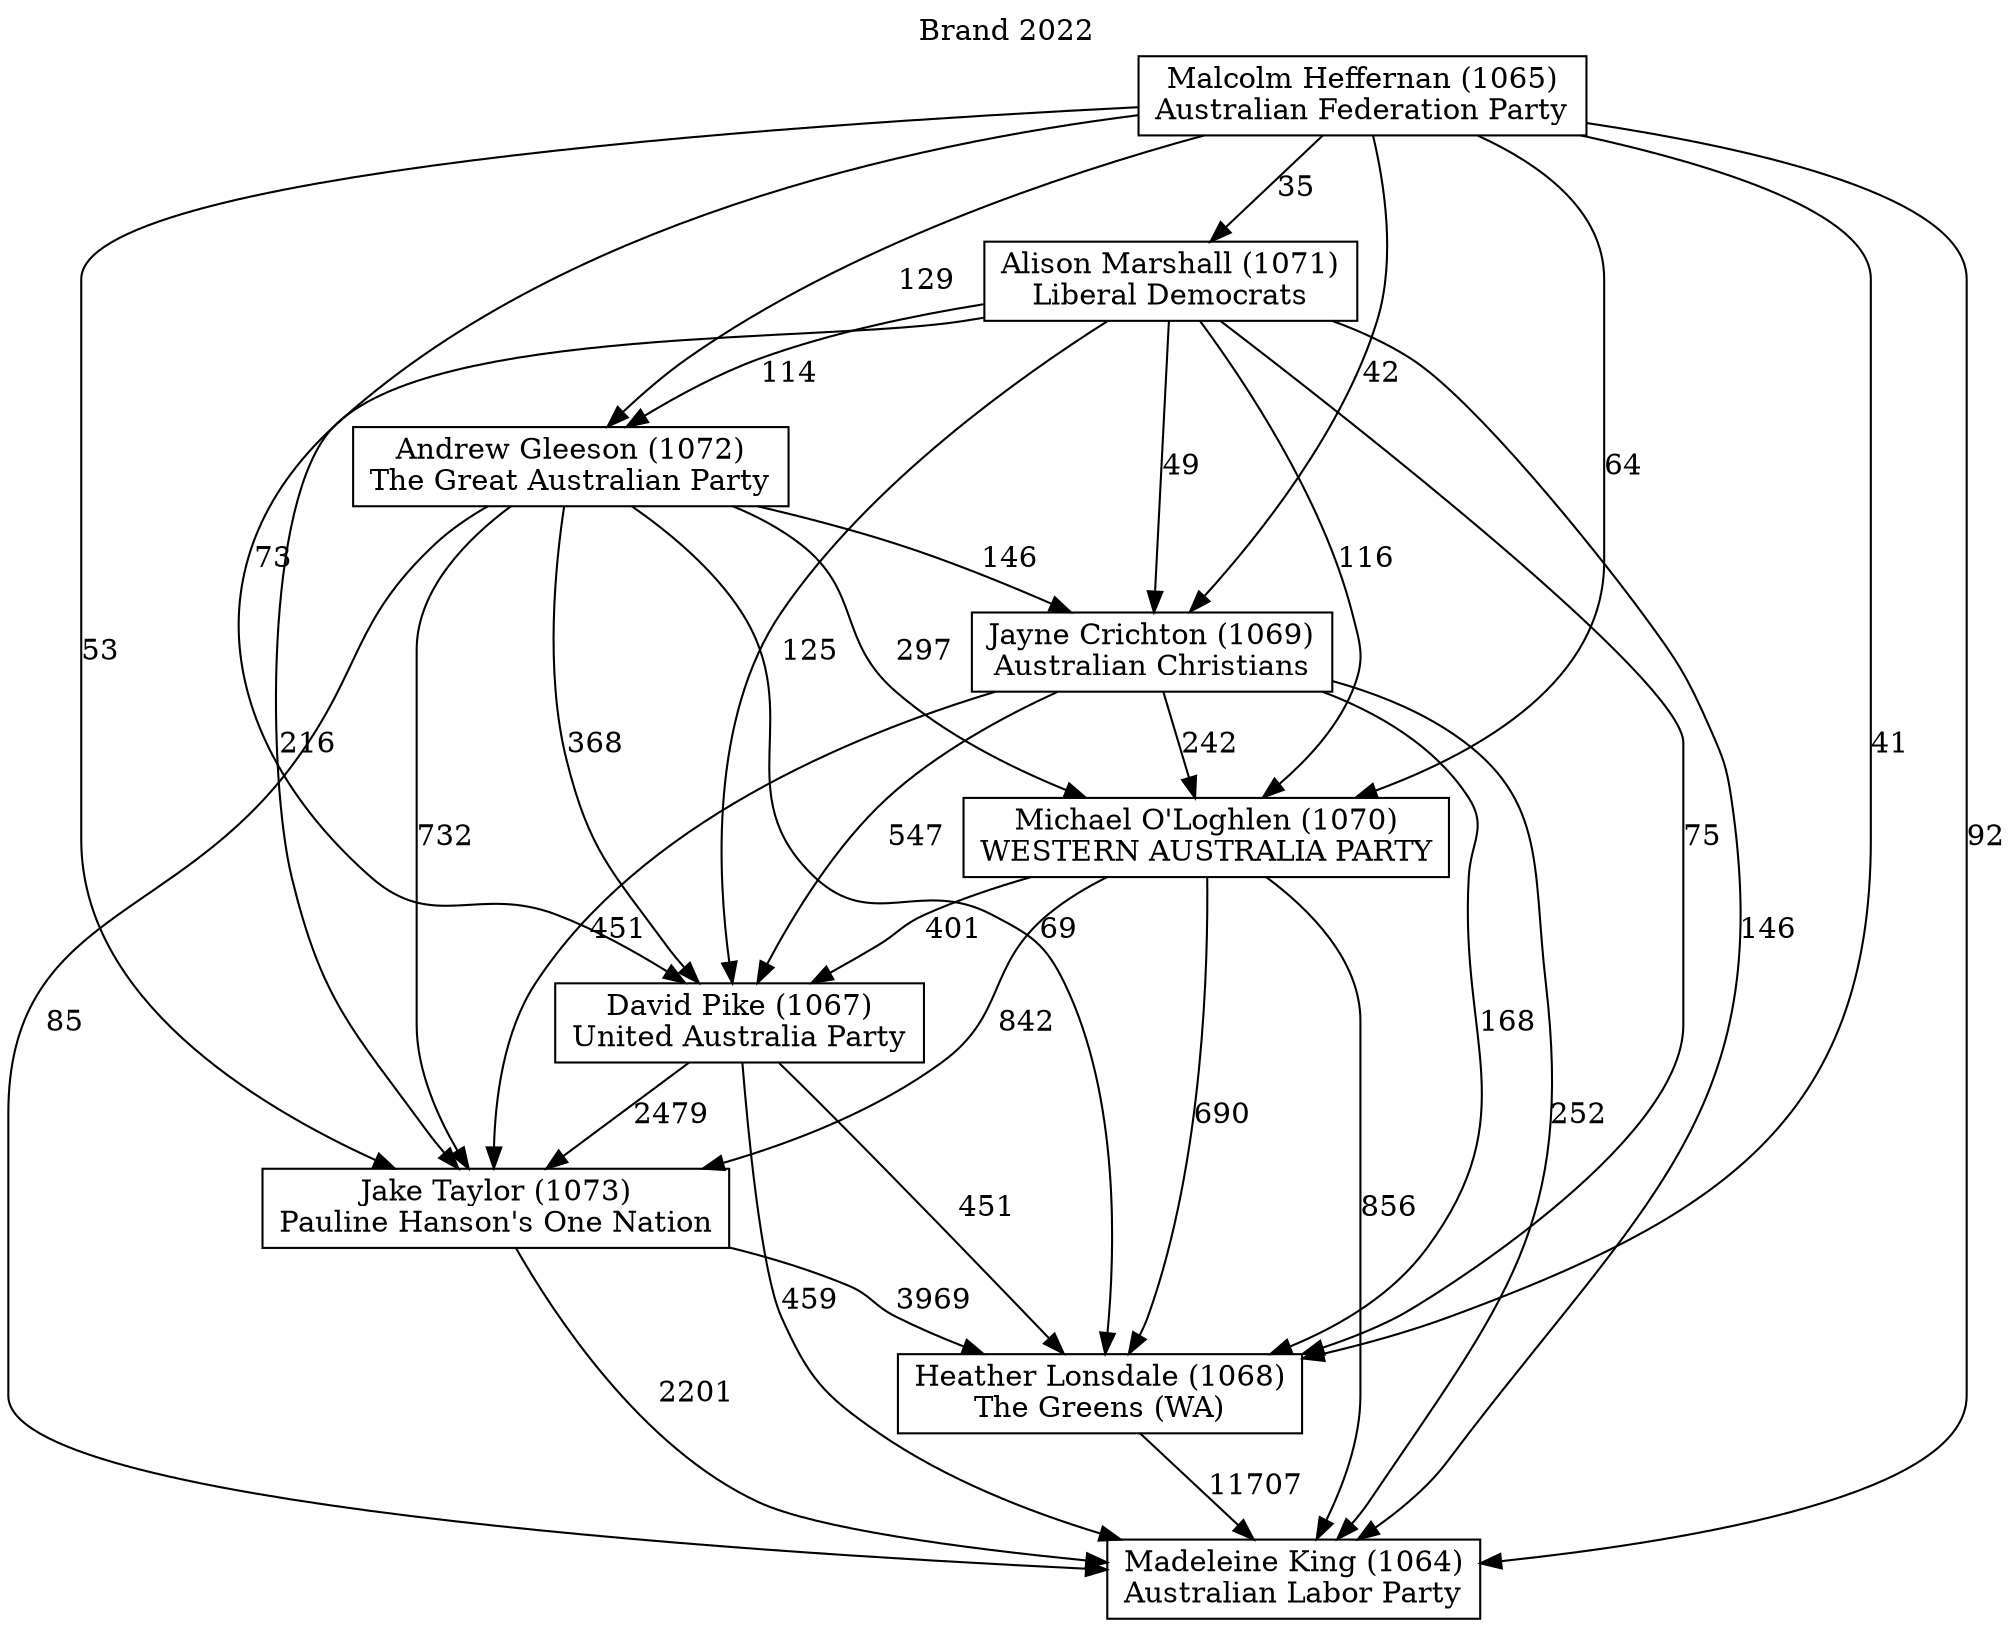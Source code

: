 // House preference flow
digraph "Madeleine King (1064)_Brand_2022" {
	graph [label="Brand 2022" labelloc=t mclimit=10]
	node [shape=box]
	"Alison Marshall (1071)" [label="Alison Marshall (1071)
Liberal Democrats"]
	"Malcolm Heffernan (1065)" [label="Malcolm Heffernan (1065)
Australian Federation Party"]
	"Jayne Crichton (1069)" [label="Jayne Crichton (1069)
Australian Christians"]
	"David Pike (1067)" [label="David Pike (1067)
United Australia Party"]
	"Andrew Gleeson (1072)" [label="Andrew Gleeson (1072)
The Great Australian Party"]
	"Michael O'Loghlen (1070)" [label="Michael O'Loghlen (1070)
WESTERN AUSTRALIA PARTY"]
	"Heather Lonsdale (1068)" [label="Heather Lonsdale (1068)
The Greens (WA)"]
	"Jake Taylor (1073)" [label="Jake Taylor (1073)
Pauline Hanson's One Nation"]
	"Madeleine King (1064)" [label="Madeleine King (1064)
Australian Labor Party"]
	"Malcolm Heffernan (1065)" -> "Jake Taylor (1073)" [label=53]
	"Michael O'Loghlen (1070)" -> "Heather Lonsdale (1068)" [label=690]
	"Michael O'Loghlen (1070)" -> "Jake Taylor (1073)" [label=842]
	"Malcolm Heffernan (1065)" -> "Michael O'Loghlen (1070)" [label=64]
	"Alison Marshall (1071)" -> "Jake Taylor (1073)" [label=216]
	"Alison Marshall (1071)" -> "Heather Lonsdale (1068)" [label=75]
	"Jayne Crichton (1069)" -> "Michael O'Loghlen (1070)" [label=242]
	"Jayne Crichton (1069)" -> "Madeleine King (1064)" [label=252]
	"Malcolm Heffernan (1065)" -> "Madeleine King (1064)" [label=92]
	"David Pike (1067)" -> "Jake Taylor (1073)" [label=2479]
	"David Pike (1067)" -> "Madeleine King (1064)" [label=459]
	"Malcolm Heffernan (1065)" -> "Andrew Gleeson (1072)" [label=129]
	"Jayne Crichton (1069)" -> "David Pike (1067)" [label=547]
	"Andrew Gleeson (1072)" -> "Jayne Crichton (1069)" [label=146]
	"Andrew Gleeson (1072)" -> "David Pike (1067)" [label=368]
	"Alison Marshall (1071)" -> "Madeleine King (1064)" [label=146]
	"Andrew Gleeson (1072)" -> "Jake Taylor (1073)" [label=732]
	"Jayne Crichton (1069)" -> "Heather Lonsdale (1068)" [label=168]
	"Alison Marshall (1071)" -> "David Pike (1067)" [label=125]
	"Andrew Gleeson (1072)" -> "Madeleine King (1064)" [label=85]
	"Jake Taylor (1073)" -> "Heather Lonsdale (1068)" [label=3969]
	"Andrew Gleeson (1072)" -> "Heather Lonsdale (1068)" [label=69]
	"Malcolm Heffernan (1065)" -> "Alison Marshall (1071)" [label=35]
	"Alison Marshall (1071)" -> "Jayne Crichton (1069)" [label=49]
	"Jake Taylor (1073)" -> "Madeleine King (1064)" [label=2201]
	"Andrew Gleeson (1072)" -> "Michael O'Loghlen (1070)" [label=297]
	"Jayne Crichton (1069)" -> "Jake Taylor (1073)" [label=451]
	"Alison Marshall (1071)" -> "Andrew Gleeson (1072)" [label=114]
	"Malcolm Heffernan (1065)" -> "Heather Lonsdale (1068)" [label=41]
	"David Pike (1067)" -> "Heather Lonsdale (1068)" [label=451]
	"Malcolm Heffernan (1065)" -> "David Pike (1067)" [label=73]
	"Alison Marshall (1071)" -> "Michael O'Loghlen (1070)" [label=116]
	"Malcolm Heffernan (1065)" -> "Jayne Crichton (1069)" [label=42]
	"Michael O'Loghlen (1070)" -> "David Pike (1067)" [label=401]
	"Michael O'Loghlen (1070)" -> "Madeleine King (1064)" [label=856]
	"Heather Lonsdale (1068)" -> "Madeleine King (1064)" [label=11707]
}
